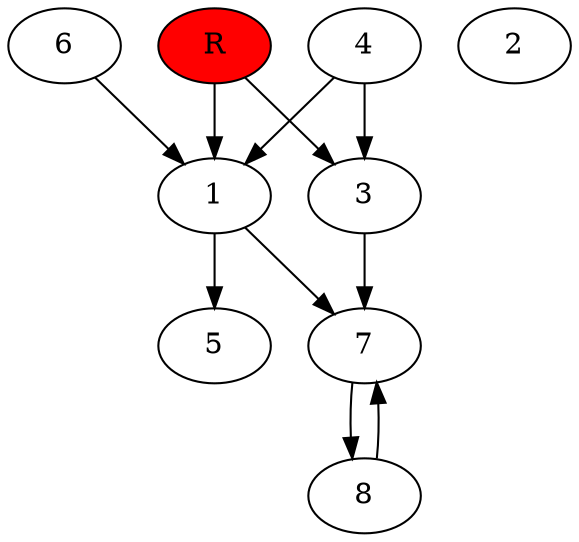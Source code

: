 digraph prb19189 {
	1
	2
	3
	4
	5
	6
	7
	8
	R [fillcolor="#ff0000" style=filled]
	1 -> 5
	1 -> 7
	3 -> 7
	4 -> 1
	4 -> 3
	6 -> 1
	7 -> 8
	8 -> 7
	R -> 1
	R -> 3
}
